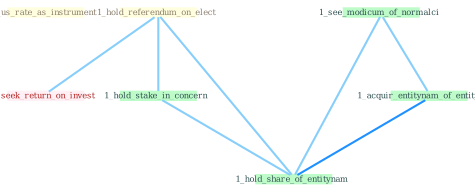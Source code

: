 Graph G{ 
    node
    [shape=polygon,style=filled,width=.5,height=.06,color="#BDFCC9",fixedsize=true,fontsize=4,
    fontcolor="#2f4f4f"];
    {node
    [color="#ffffe0", fontcolor="#8b7d6b"] "0_us_rate_as_instrument " "1_hold_referendum_on_elect "}
{node [color="#fff0f5", fontcolor="#b22222"] "0_seek_return_on_invest "}
edge [color="#B0E2FF"];

	"1_hold_referendum_on_elect " -- "1_hold_stake_in_concern " [w="1", color="#87cefa" ];
	"1_hold_referendum_on_elect " -- "0_seek_return_on_invest " [w="1", color="#87cefa" ];
	"1_hold_referendum_on_elect " -- "1_hold_share_of_entitynam " [w="1", color="#87cefa" ];
	"1_hold_stake_in_concern " -- "1_hold_share_of_entitynam " [w="1", color="#87cefa" ];
	"1_see_modicum_of_normalci " -- "1_acquir_entitynam_of_entitynam " [w="1", color="#87cefa" ];
	"1_see_modicum_of_normalci " -- "1_hold_share_of_entitynam " [w="1", color="#87cefa" ];
	"1_acquir_entitynam_of_entitynam " -- "1_hold_share_of_entitynam " [w="2", color="#1e90ff" , len=0.8];
}